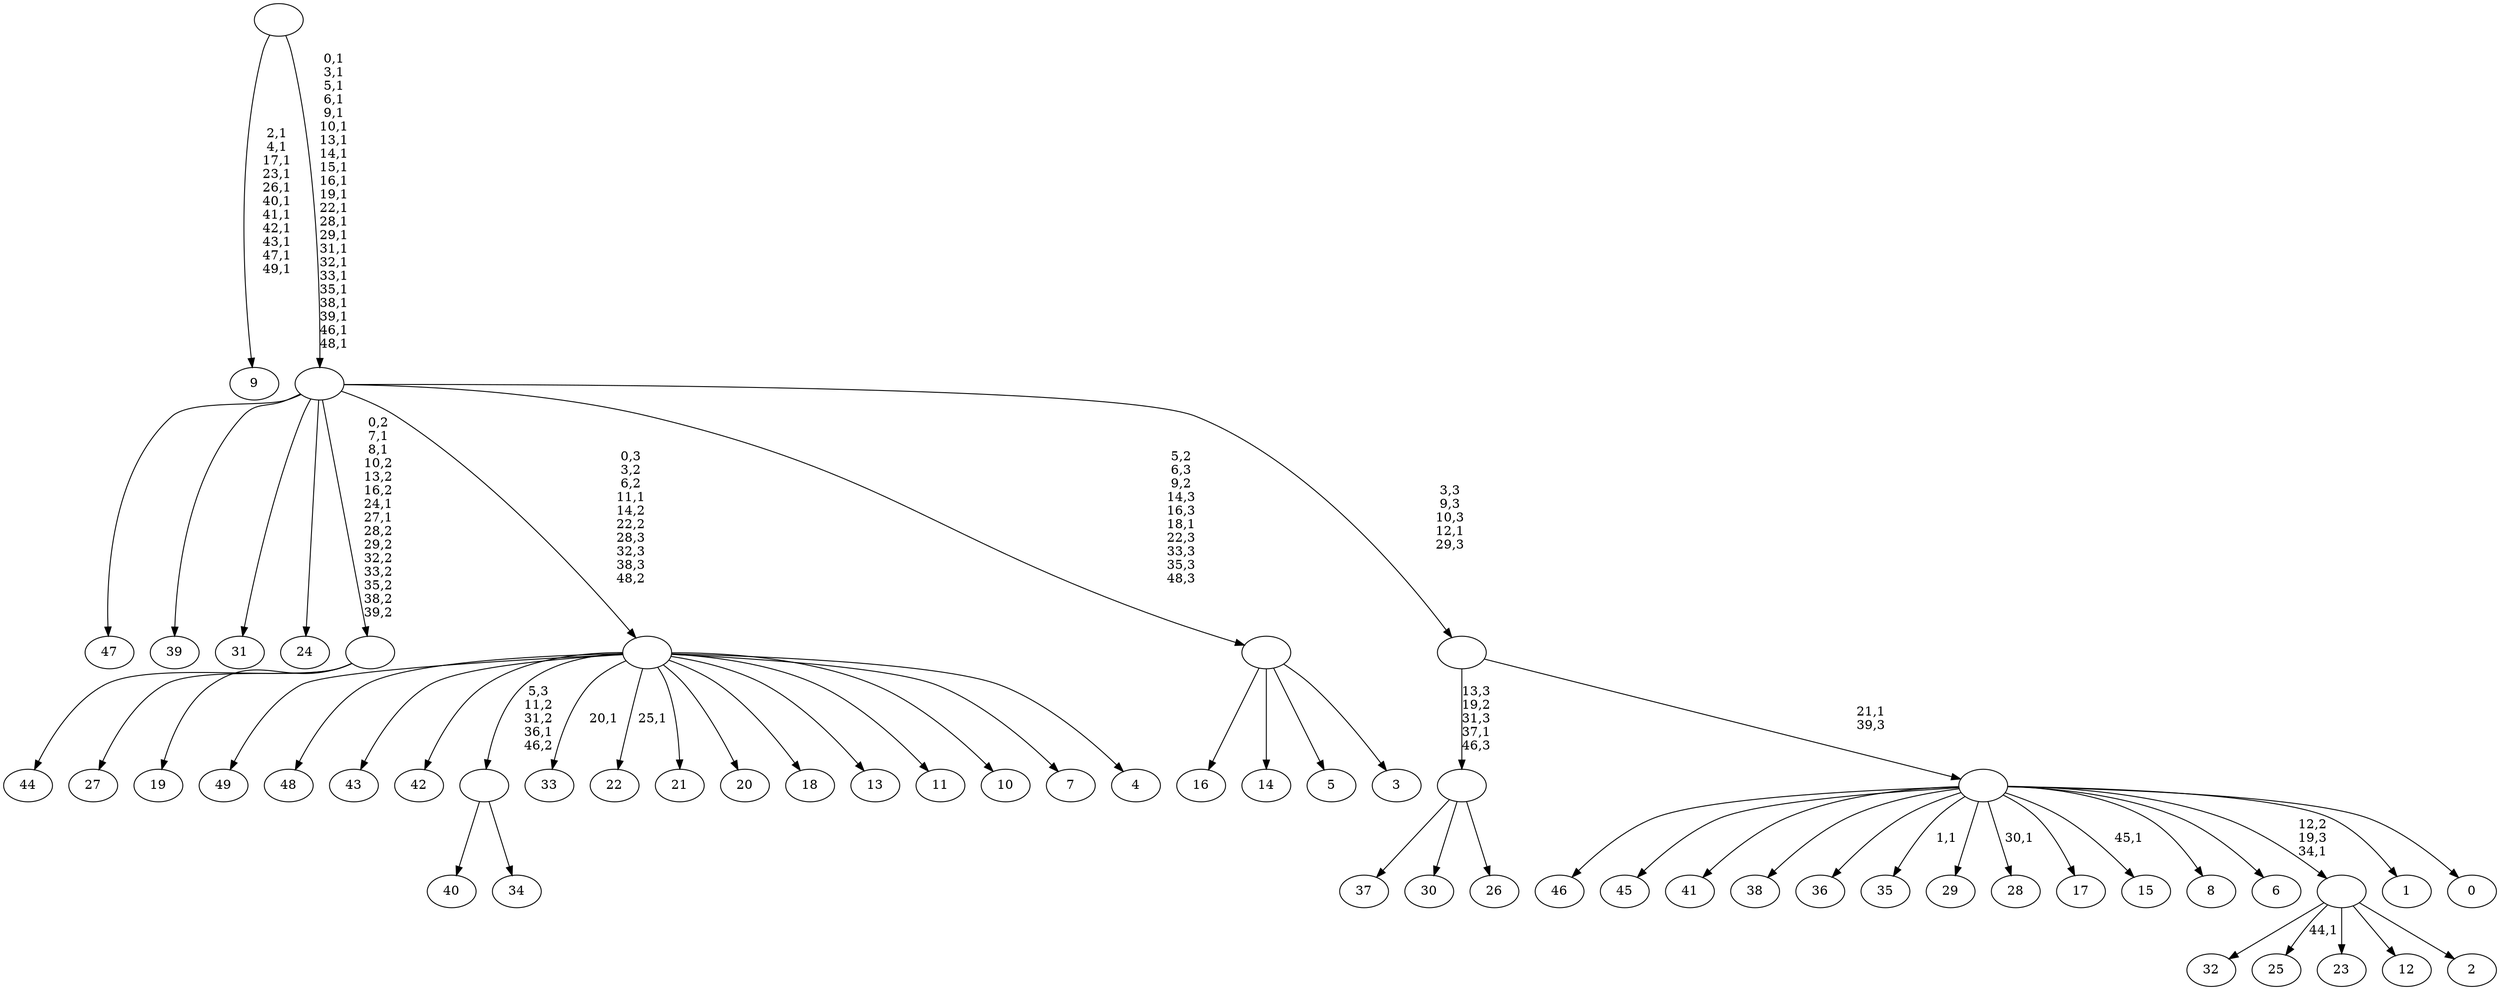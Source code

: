 digraph T {
	100 [label="49"]
	99 [label="48"]
	98 [label="47"]
	97 [label="46"]
	96 [label="45"]
	95 [label="44"]
	94 [label="43"]
	93 [label="42"]
	92 [label="41"]
	91 [label="40"]
	90 [label="39"]
	89 [label="38"]
	88 [label="37"]
	87 [label="36"]
	86 [label="35"]
	84 [label="34"]
	83 [label=""]
	82 [label="33"]
	80 [label="32"]
	79 [label="31"]
	78 [label="30"]
	77 [label="29"]
	76 [label="28"]
	74 [label="27"]
	73 [label="26"]
	72 [label=""]
	71 [label="25"]
	69 [label="24"]
	68 [label="23"]
	67 [label="22"]
	65 [label="21"]
	64 [label="20"]
	63 [label="19"]
	62 [label=""]
	58 [label="18"]
	57 [label="17"]
	56 [label="16"]
	55 [label="15"]
	53 [label="14"]
	52 [label="13"]
	51 [label="12"]
	50 [label="11"]
	49 [label="10"]
	48 [label="9"]
	36 [label="8"]
	35 [label="7"]
	34 [label="6"]
	33 [label="5"]
	32 [label="4"]
	31 [label=""]
	30 [label="3"]
	29 [label=""]
	28 [label="2"]
	27 [label=""]
	26 [label="1"]
	25 [label="0"]
	24 [label=""]
	23 [label=""]
	22 [label=""]
	0 [label=""]
	83 -> 91 [label=""]
	83 -> 84 [label=""]
	72 -> 88 [label=""]
	72 -> 78 [label=""]
	72 -> 73 [label=""]
	62 -> 95 [label=""]
	62 -> 74 [label=""]
	62 -> 63 [label=""]
	31 -> 67 [label="25,1"]
	31 -> 82 [label="20,1"]
	31 -> 100 [label=""]
	31 -> 99 [label=""]
	31 -> 94 [label=""]
	31 -> 93 [label=""]
	31 -> 83 [label="5,3\n11,2\n31,2\n36,1\n46,2"]
	31 -> 65 [label=""]
	31 -> 64 [label=""]
	31 -> 58 [label=""]
	31 -> 52 [label=""]
	31 -> 50 [label=""]
	31 -> 49 [label=""]
	31 -> 35 [label=""]
	31 -> 32 [label=""]
	29 -> 56 [label=""]
	29 -> 53 [label=""]
	29 -> 33 [label=""]
	29 -> 30 [label=""]
	27 -> 71 [label="44,1"]
	27 -> 80 [label=""]
	27 -> 68 [label=""]
	27 -> 51 [label=""]
	27 -> 28 [label=""]
	24 -> 55 [label="45,1"]
	24 -> 76 [label="30,1"]
	24 -> 86 [label="1,1"]
	24 -> 97 [label=""]
	24 -> 96 [label=""]
	24 -> 92 [label=""]
	24 -> 89 [label=""]
	24 -> 87 [label=""]
	24 -> 77 [label=""]
	24 -> 57 [label=""]
	24 -> 36 [label=""]
	24 -> 34 [label=""]
	24 -> 27 [label="12,2\n19,3\n34,1"]
	24 -> 26 [label=""]
	24 -> 25 [label=""]
	23 -> 72 [label="13,3\n19,2\n31,3\n37,1\n46,3"]
	23 -> 24 [label="21,1\n39,3"]
	22 -> 62 [label="0,2\n7,1\n8,1\n10,2\n13,2\n16,2\n24,1\n27,1\n28,2\n29,2\n32,2\n33,2\n35,2\n38,2\n39,2"]
	22 -> 98 [label=""]
	22 -> 90 [label=""]
	22 -> 79 [label=""]
	22 -> 69 [label=""]
	22 -> 31 [label="0,3\n3,2\n6,2\n11,1\n14,2\n22,2\n28,3\n32,3\n38,3\n48,2"]
	22 -> 29 [label="5,2\n6,3\n9,2\n14,3\n16,3\n18,1\n22,3\n33,3\n35,3\n48,3"]
	22 -> 23 [label="3,3\n9,3\n10,3\n12,1\n29,3"]
	0 -> 22 [label="0,1\n3,1\n5,1\n6,1\n9,1\n10,1\n13,1\n14,1\n15,1\n16,1\n19,1\n22,1\n28,1\n29,1\n31,1\n32,1\n33,1\n35,1\n38,1\n39,1\n46,1\n48,1"]
	0 -> 48 [label="2,1\n4,1\n17,1\n23,1\n26,1\n40,1\n41,1\n42,1\n43,1\n47,1\n49,1"]
}
